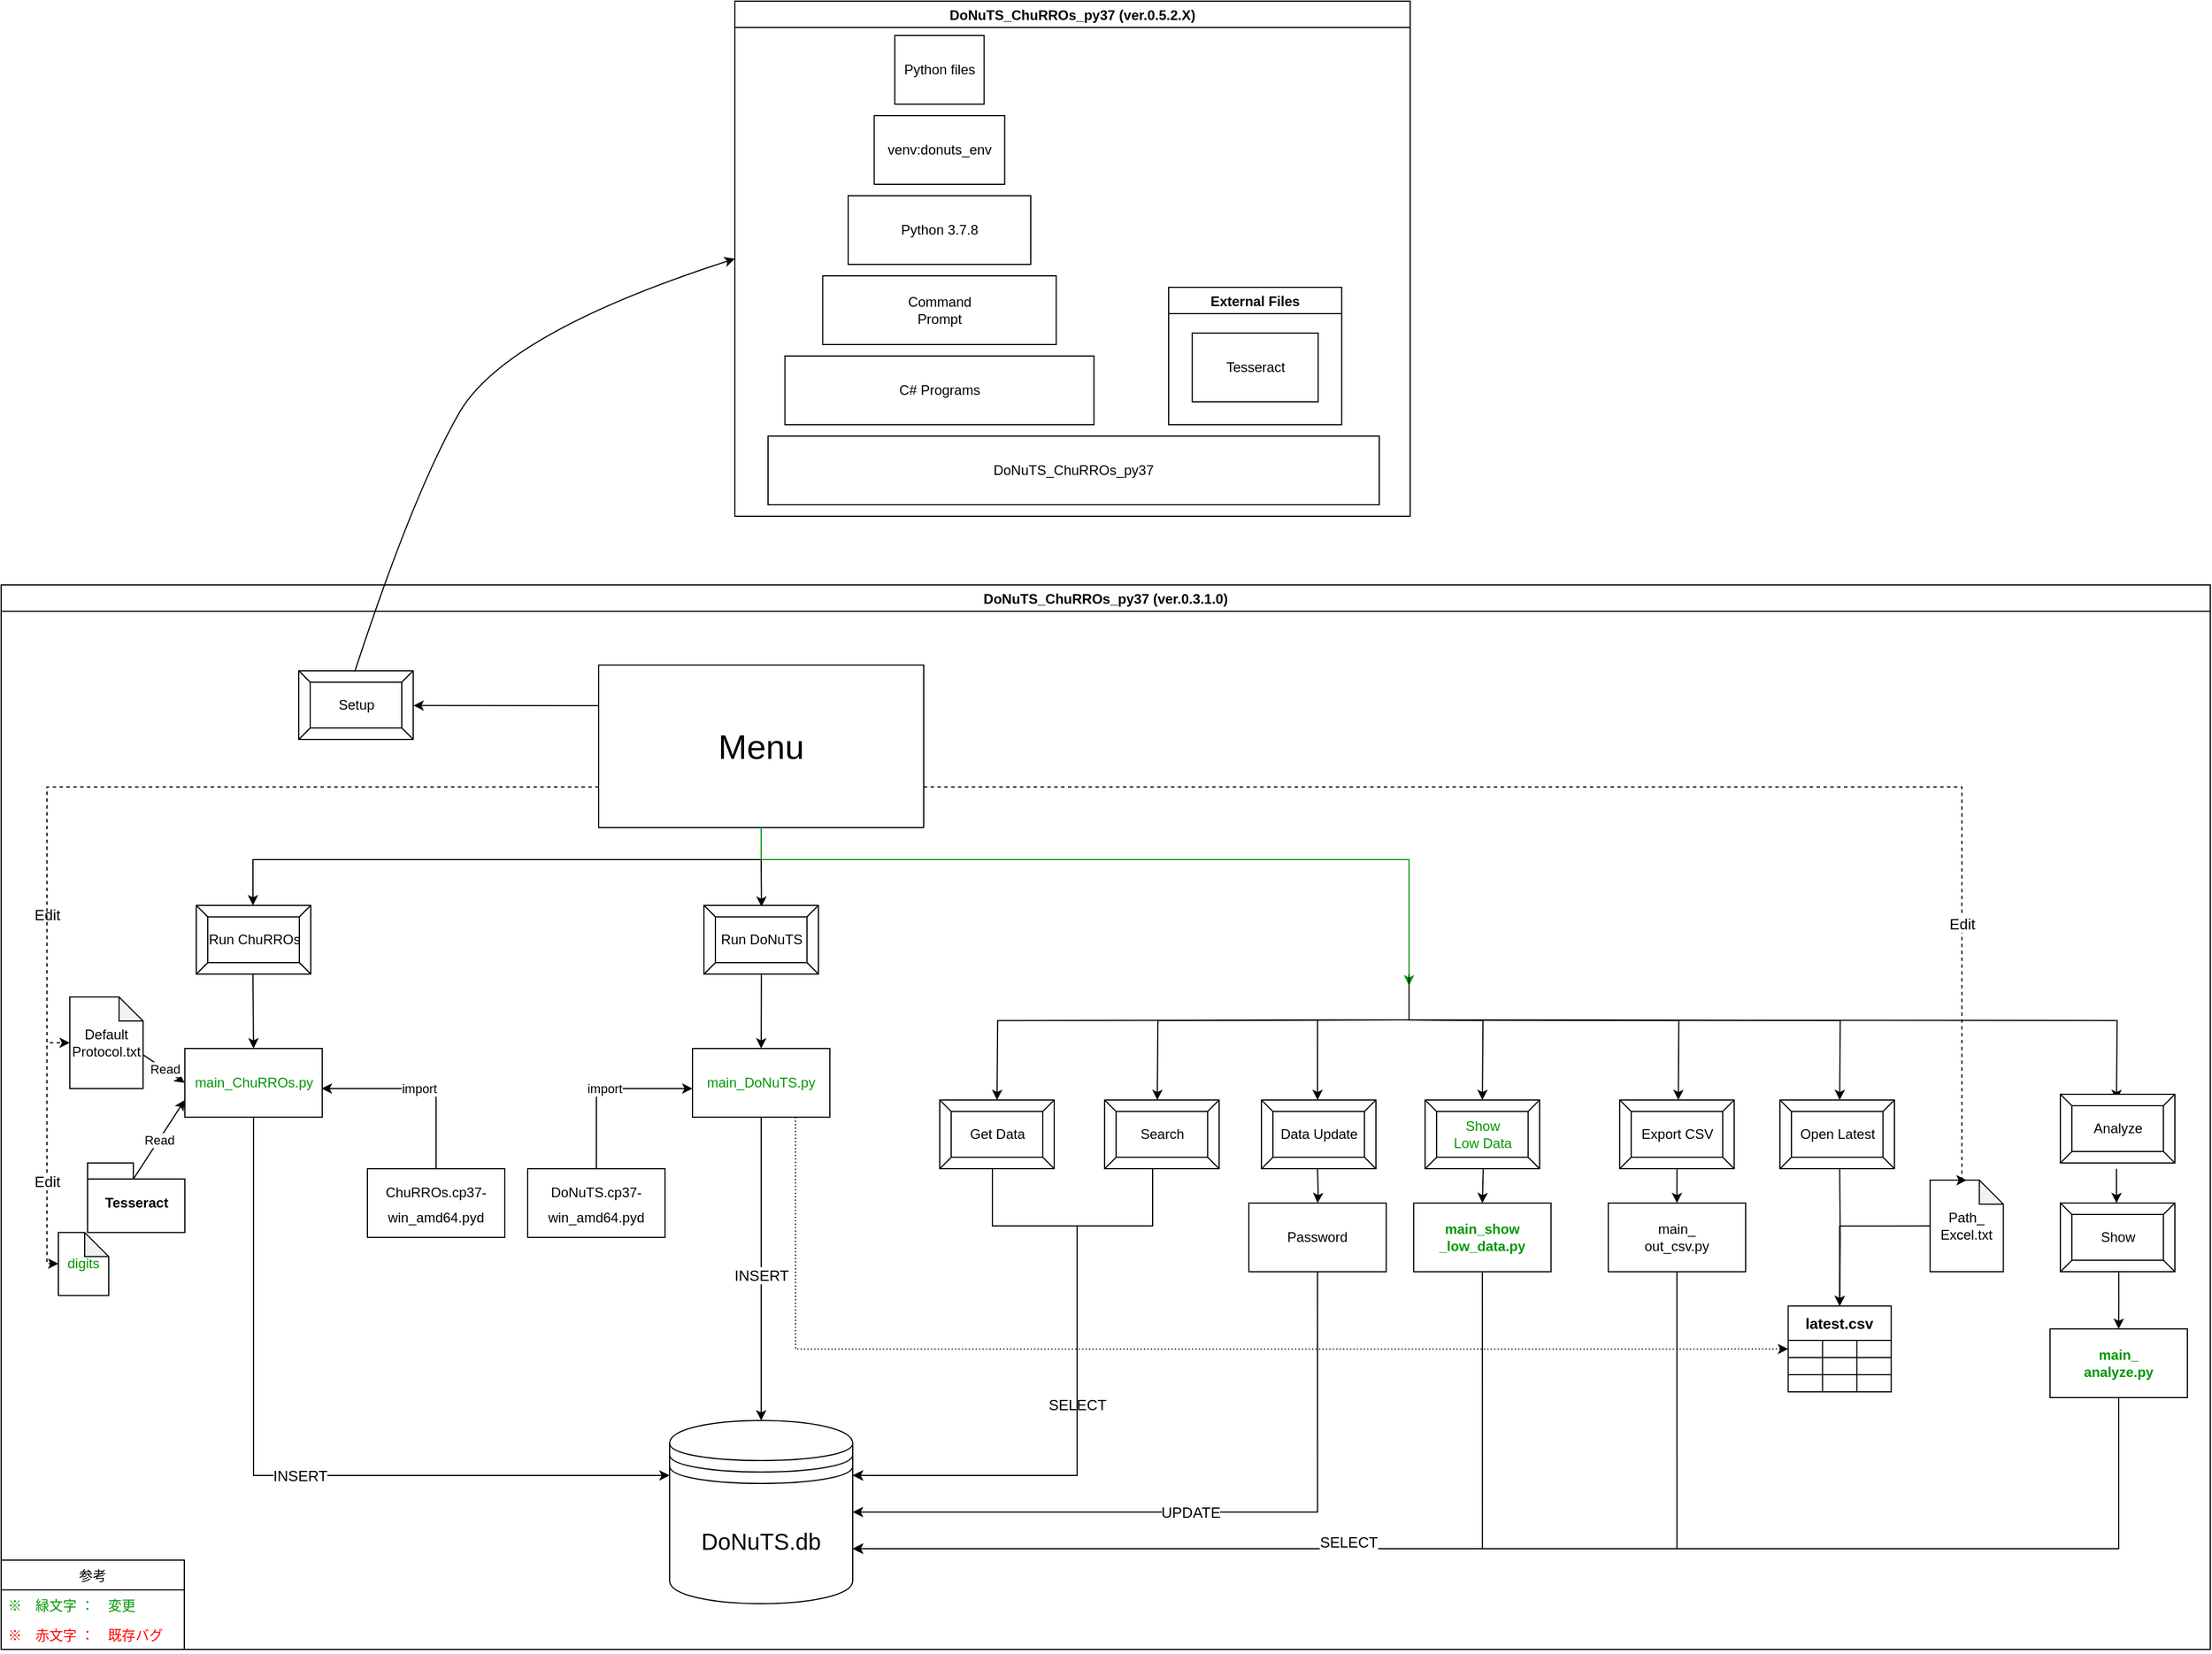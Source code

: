 <mxfile version="14.6.13" type="device"><diagram id="hFtA8oF1jo5b9-ZQdHIC" name="ページ1"><mxGraphModel dx="1913" dy="2015" grid="1" gridSize="10" guides="1" tooltips="1" connect="1" arrows="1" fold="1" page="1" pageScale="1" pageWidth="827" pageHeight="1169" math="0" shadow="0"><root><mxCell id="0"/><mxCell id="1" parent="0"/><mxCell id="qu4cTeqrcuANkq5eeZUC-40" value="" style="edgeStyle=orthogonalEdgeStyle;rounded=0;orthogonalLoop=1;jettySize=auto;html=1;entryX=0.503;entryY=0.019;entryDx=0;entryDy=0;entryPerimeter=0;" parent="1" source="qu4cTeqrcuANkq5eeZUC-38" target="I3XVPHtXzccxUveF5Yrp-20" edge="1"><mxGeometry relative="1" as="geometry"><mxPoint x="414" y="260.0" as="targetPoint"/></mxGeometry></mxCell><mxCell id="qu4cTeqrcuANkq5eeZUC-38" value="&lt;font style=&quot;font-size: 30px&quot;&gt;Menu&lt;/font&gt;" style="rounded=0;whiteSpace=wrap;html=1;" parent="1" vertex="1"><mxGeometry x="272" y="50" width="284" height="142" as="geometry"/></mxCell><mxCell id="qu4cTeqrcuANkq5eeZUC-46" value="" style="edgeStyle=orthogonalEdgeStyle;rounded=0;orthogonalLoop=1;jettySize=auto;html=1;exitX=0.5;exitY=1;exitDx=0;exitDy=0;entryX=0.5;entryY=0;entryDx=0;entryDy=0;" parent="1" source="qu4cTeqrcuANkq5eeZUC-38" edge="1"><mxGeometry relative="1" as="geometry"><mxPoint x="424" y="202" as="sourcePoint"/><mxPoint x="-30" y="260" as="targetPoint"/><Array as="points"><mxPoint x="414" y="220"/><mxPoint x="-30" y="220"/></Array></mxGeometry></mxCell><mxCell id="qu4cTeqrcuANkq5eeZUC-67" value="" style="endArrow=classic;html=1;entryX=1;entryY=0.5;entryDx=0;entryDy=0;exitX=0.5;exitY=0;exitDx=0;exitDy=0;" parent="1" edge="1" source="bf3kpD7uIWwkrgUxYXir-3"><mxGeometry relative="1" as="geometry"><mxPoint x="140" y="420" as="sourcePoint"/><mxPoint x="30" y="420.0" as="targetPoint"/><Array as="points"><mxPoint x="130" y="420"/></Array></mxGeometry></mxCell><mxCell id="qu4cTeqrcuANkq5eeZUC-68" value="import" style="edgeLabel;resizable=0;html=1;align=center;verticalAlign=middle;" parent="qu4cTeqrcuANkq5eeZUC-67" connectable="0" vertex="1"><mxGeometry relative="1" as="geometry"/></mxCell><mxCell id="qu4cTeqrcuANkq5eeZUC-72" value="" style="endArrow=classic;html=1;entryX=0;entryY=0.5;entryDx=0;entryDy=0;" parent="1" edge="1"><mxGeometry relative="1" as="geometry"><mxPoint x="270" y="490" as="sourcePoint"/><mxPoint x="354" y="420" as="targetPoint"/><Array as="points"><mxPoint x="270" y="420"/></Array></mxGeometry></mxCell><mxCell id="qu4cTeqrcuANkq5eeZUC-73" value="import" style="edgeLabel;resizable=0;html=1;align=center;verticalAlign=middle;" parent="qu4cTeqrcuANkq5eeZUC-72" connectable="0" vertex="1"><mxGeometry relative="1" as="geometry"/></mxCell><mxCell id="qu4cTeqrcuANkq5eeZUC-74" value="" style="endArrow=classic;html=1;exitX=0.5;exitY=1;exitDx=0;exitDy=0;entryX=0.5;entryY=0;entryDx=0;entryDy=0;" parent="1" target="I3XVPHtXzccxUveF5Yrp-1" edge="1"><mxGeometry width="50" height="50" relative="1" as="geometry"><mxPoint x="-30" y="320" as="sourcePoint"/><mxPoint x="-30" y="350.0" as="targetPoint"/></mxGeometry></mxCell><mxCell id="qu4cTeqrcuANkq5eeZUC-85" value="" style="edgeStyle=orthogonalEdgeStyle;rounded=0;orthogonalLoop=1;jettySize=auto;html=1;" parent="1" target="qu4cTeqrcuANkq5eeZUC-84" edge="1"><mxGeometry relative="1" as="geometry"><mxPoint x="900.06" y="490.06" as="sourcePoint"/></mxGeometry></mxCell><mxCell id="qu4cTeqrcuANkq5eeZUC-84" value="Password" style="rounded=0;whiteSpace=wrap;html=1;" parent="1" vertex="1"><mxGeometry x="840.06" y="520.06" width="120" height="60" as="geometry"/></mxCell><mxCell id="qu4cTeqrcuANkq5eeZUC-89" value="&lt;font style=&quot;font-size: 20px&quot;&gt;DoNuTS.db&lt;/font&gt;" style="shape=datastore;whiteSpace=wrap;html=1;" parent="1" vertex="1"><mxGeometry x="334" y="710" width="160" height="160" as="geometry"/></mxCell><mxCell id="qu4cTeqrcuANkq5eeZUC-94" value="" style="edgeStyle=orthogonalEdgeStyle;rounded=0;orthogonalLoop=1;jettySize=auto;html=1;exitX=0.5;exitY=1;exitDx=0;exitDy=0;entryX=0;entryY=0.3;entryDx=0;entryDy=0;" parent="1" source="I3XVPHtXzccxUveF5Yrp-1" target="qu4cTeqrcuANkq5eeZUC-89" edge="1"><mxGeometry relative="1" as="geometry"><mxPoint x="-30" y="570.0" as="sourcePoint"/><mxPoint x="80" y="798" as="targetPoint"/></mxGeometry></mxCell><mxCell id="qu4cTeqrcuANkq5eeZUC-95" value="INSERT" style="edgeLabel;html=1;align=center;verticalAlign=middle;resizable=0;points=[];fontSize=13;" parent="qu4cTeqrcuANkq5eeZUC-94" vertex="1" connectable="0"><mxGeometry x="0.043" relative="1" as="geometry"><mxPoint as="offset"/></mxGeometry></mxCell><mxCell id="qu4cTeqrcuANkq5eeZUC-96" value="" style="edgeStyle=orthogonalEdgeStyle;rounded=0;orthogonalLoop=1;jettySize=auto;html=1;exitX=0.5;exitY=1;exitDx=0;exitDy=0;entryX=0.5;entryY=0;entryDx=0;entryDy=0;" parent="1" source="I3XVPHtXzccxUveF5Yrp-8" target="qu4cTeqrcuANkq5eeZUC-89" edge="1"><mxGeometry relative="1" as="geometry"><mxPoint x="414" y="460" as="sourcePoint"/><mxPoint x="344" y="768" as="targetPoint"/></mxGeometry></mxCell><mxCell id="qu4cTeqrcuANkq5eeZUC-97" value="INSERT" style="edgeLabel;html=1;align=center;verticalAlign=middle;resizable=0;points=[];fontSize=13;" parent="qu4cTeqrcuANkq5eeZUC-96" vertex="1" connectable="0"><mxGeometry x="0.043" relative="1" as="geometry"><mxPoint as="offset"/></mxGeometry></mxCell><mxCell id="qu4cTeqrcuANkq5eeZUC-104" value="" style="group" parent="1" vertex="1" connectable="0"><mxGeometry x="616" y="540" width="140" height="218" as="geometry"/></mxCell><mxCell id="qu4cTeqrcuANkq5eeZUC-98" value="" style="edgeStyle=orthogonalEdgeStyle;rounded=0;orthogonalLoop=1;jettySize=auto;html=1;exitX=0.5;exitY=1;exitDx=0;exitDy=0;entryX=1;entryY=0.3;entryDx=0;entryDy=0;" parent="qu4cTeqrcuANkq5eeZUC-104" target="qu4cTeqrcuANkq5eeZUC-89" edge="1"><mxGeometry relative="1" as="geometry"><mxPoint y="-52.742" as="sourcePoint"/><mxPoint x="-0.5" y="166.528" as="targetPoint"/><Array as="points"><mxPoint/><mxPoint x="74"/><mxPoint x="74" y="218"/></Array></mxGeometry></mxCell><mxCell id="qu4cTeqrcuANkq5eeZUC-99" value="SELECT" style="edgeLabel;html=1;align=center;verticalAlign=middle;resizable=0;points=[];fontSize=13;" parent="qu4cTeqrcuANkq5eeZUC-98" vertex="1" connectable="0"><mxGeometry x="0.043" relative="1" as="geometry"><mxPoint as="offset"/></mxGeometry></mxCell><mxCell id="qu4cTeqrcuANkq5eeZUC-102" value="" style="edgeStyle=orthogonalEdgeStyle;rounded=0;orthogonalLoop=1;jettySize=auto;html=1;exitX=0.5;exitY=1;exitDx=0;exitDy=0;entryX=1;entryY=0.3;entryDx=0;entryDy=0;" parent="qu4cTeqrcuANkq5eeZUC-104" target="qu4cTeqrcuANkq5eeZUC-89" edge="1"><mxGeometry relative="1" as="geometry"><mxPoint x="140" y="-52.742" as="sourcePoint"/><mxPoint x="-112" y="225.569" as="targetPoint"/><Array as="points"><mxPoint x="140"/><mxPoint x="74"/><mxPoint x="74" y="218"/></Array></mxGeometry></mxCell><mxCell id="qu4cTeqrcuANkq5eeZUC-105" value="" style="edgeStyle=orthogonalEdgeStyle;rounded=0;orthogonalLoop=1;jettySize=auto;html=1;exitX=0.5;exitY=1;exitDx=0;exitDy=0;entryX=1;entryY=0.5;entryDx=0;entryDy=0;" parent="1" source="qu4cTeqrcuANkq5eeZUC-84" target="qu4cTeqrcuANkq5eeZUC-89" edge="1"><mxGeometry relative="1" as="geometry"><mxPoint x="895.5" y="520" as="sourcePoint"/><mxPoint x="895.5" y="770" as="targetPoint"/></mxGeometry></mxCell><mxCell id="qu4cTeqrcuANkq5eeZUC-106" value="UPDATE" style="edgeLabel;html=1;align=center;verticalAlign=middle;resizable=0;points=[];fontSize=13;" parent="qu4cTeqrcuANkq5eeZUC-105" vertex="1" connectable="0"><mxGeometry x="0.043" relative="1" as="geometry"><mxPoint as="offset"/></mxGeometry></mxCell><mxCell id="qu4cTeqrcuANkq5eeZUC-115" value="latest.csv" style="shape=table;html=1;whiteSpace=wrap;startSize=30;container=1;collapsible=0;childLayout=tableLayout;fontStyle=1;align=center;fontSize=13;" parent="1" vertex="1"><mxGeometry x="1311.24" y="610.06" width="90" height="75" as="geometry"/></mxCell><mxCell id="qu4cTeqrcuANkq5eeZUC-116" value="" style="shape=partialRectangle;html=1;whiteSpace=wrap;collapsible=0;dropTarget=0;pointerEvents=0;fillColor=none;top=0;left=0;bottom=0;right=0;points=[[0,0.5],[1,0.5]];portConstraint=eastwest;" parent="qu4cTeqrcuANkq5eeZUC-115" vertex="1"><mxGeometry y="30" width="90" height="15" as="geometry"/></mxCell><mxCell id="qu4cTeqrcuANkq5eeZUC-117" value="" style="shape=partialRectangle;html=1;whiteSpace=wrap;connectable=0;fillColor=none;top=0;left=0;bottom=0;right=0;overflow=hidden;" parent="qu4cTeqrcuANkq5eeZUC-116" vertex="1"><mxGeometry width="30" height="15" as="geometry"/></mxCell><mxCell id="qu4cTeqrcuANkq5eeZUC-118" value="" style="shape=partialRectangle;html=1;whiteSpace=wrap;connectable=0;fillColor=none;top=0;left=0;bottom=0;right=0;overflow=hidden;" parent="qu4cTeqrcuANkq5eeZUC-116" vertex="1"><mxGeometry x="30" width="30" height="15" as="geometry"/></mxCell><mxCell id="qu4cTeqrcuANkq5eeZUC-119" value="" style="shape=partialRectangle;html=1;whiteSpace=wrap;connectable=0;fillColor=none;top=0;left=0;bottom=0;right=0;overflow=hidden;" parent="qu4cTeqrcuANkq5eeZUC-116" vertex="1"><mxGeometry x="60" width="30" height="15" as="geometry"/></mxCell><mxCell id="qu4cTeqrcuANkq5eeZUC-120" value="" style="shape=partialRectangle;html=1;whiteSpace=wrap;collapsible=0;dropTarget=0;pointerEvents=0;fillColor=none;top=0;left=0;bottom=0;right=0;points=[[0,0.5],[1,0.5]];portConstraint=eastwest;" parent="qu4cTeqrcuANkq5eeZUC-115" vertex="1"><mxGeometry y="45" width="90" height="15" as="geometry"/></mxCell><mxCell id="qu4cTeqrcuANkq5eeZUC-121" value="" style="shape=partialRectangle;html=1;whiteSpace=wrap;connectable=0;fillColor=none;top=0;left=0;bottom=0;right=0;overflow=hidden;" parent="qu4cTeqrcuANkq5eeZUC-120" vertex="1"><mxGeometry width="30" height="15" as="geometry"/></mxCell><mxCell id="qu4cTeqrcuANkq5eeZUC-122" value="" style="shape=partialRectangle;html=1;whiteSpace=wrap;connectable=0;fillColor=none;top=0;left=0;bottom=0;right=0;overflow=hidden;" parent="qu4cTeqrcuANkq5eeZUC-120" vertex="1"><mxGeometry x="30" width="30" height="15" as="geometry"/></mxCell><mxCell id="qu4cTeqrcuANkq5eeZUC-123" value="" style="shape=partialRectangle;html=1;whiteSpace=wrap;connectable=0;fillColor=none;top=0;left=0;bottom=0;right=0;overflow=hidden;" parent="qu4cTeqrcuANkq5eeZUC-120" vertex="1"><mxGeometry x="60" width="30" height="15" as="geometry"/></mxCell><mxCell id="qu4cTeqrcuANkq5eeZUC-124" value="" style="shape=partialRectangle;html=1;whiteSpace=wrap;collapsible=0;dropTarget=0;pointerEvents=0;fillColor=none;top=0;left=0;bottom=0;right=0;points=[[0,0.5],[1,0.5]];portConstraint=eastwest;" parent="qu4cTeqrcuANkq5eeZUC-115" vertex="1"><mxGeometry y="60" width="90" height="15" as="geometry"/></mxCell><mxCell id="qu4cTeqrcuANkq5eeZUC-125" value="" style="shape=partialRectangle;html=1;whiteSpace=wrap;connectable=0;fillColor=none;top=0;left=0;bottom=0;right=0;overflow=hidden;" parent="qu4cTeqrcuANkq5eeZUC-124" vertex="1"><mxGeometry width="30" height="15" as="geometry"/></mxCell><mxCell id="qu4cTeqrcuANkq5eeZUC-126" value="" style="shape=partialRectangle;html=1;whiteSpace=wrap;connectable=0;fillColor=none;top=0;left=0;bottom=0;right=0;overflow=hidden;" parent="qu4cTeqrcuANkq5eeZUC-124" vertex="1"><mxGeometry x="30" width="30" height="15" as="geometry"/></mxCell><mxCell id="qu4cTeqrcuANkq5eeZUC-127" value="" style="shape=partialRectangle;html=1;whiteSpace=wrap;connectable=0;fillColor=none;top=0;left=0;bottom=0;right=0;overflow=hidden;" parent="qu4cTeqrcuANkq5eeZUC-124" vertex="1"><mxGeometry x="60" width="30" height="15" as="geometry"/></mxCell><mxCell id="qu4cTeqrcuANkq5eeZUC-135" value="" style="edgeStyle=orthogonalEdgeStyle;rounded=0;orthogonalLoop=1;jettySize=auto;html=1;dashed=1;dashPattern=1 2;entryX=0;entryY=0.5;entryDx=0;entryDy=0;exitX=0.75;exitY=1;exitDx=0;exitDy=0;" parent="1" source="I3XVPHtXzccxUveF5Yrp-8" target="qu4cTeqrcuANkq5eeZUC-116" edge="1"><mxGeometry relative="1" as="geometry"><mxPoint x="470" y="460" as="sourcePoint"/><mxPoint x="1040" y="600" as="targetPoint"/><Array as="points"><mxPoint x="444" y="648"/></Array></mxGeometry></mxCell><mxCell id="qu4cTeqrcuANkq5eeZUC-139" value="" style="edgeStyle=orthogonalEdgeStyle;rounded=0;orthogonalLoop=1;jettySize=auto;html=1;exitX=0.5;exitY=1;exitDx=0;exitDy=0;entryX=0.5;entryY=0;entryDx=0;entryDy=0;" parent="1" target="qu4cTeqrcuANkq5eeZUC-115" edge="1"><mxGeometry relative="1" as="geometry"><mxPoint x="1356.24" y="490.06" as="sourcePoint"/><mxPoint x="1356.24" y="580.06" as="targetPoint"/></mxGeometry></mxCell><mxCell id="qu4cTeqrcuANkq5eeZUC-141" value="Path_&lt;br&gt;Excel.txt" style="shape=note;whiteSpace=wrap;html=1;backgroundOutline=1;darkOpacity=0.05;size=21;" parent="1" vertex="1"><mxGeometry x="1435.24" y="500.06" width="64" height="80" as="geometry"/></mxCell><mxCell id="qu4cTeqrcuANkq5eeZUC-142" value="" style="edgeStyle=orthogonalEdgeStyle;rounded=0;orthogonalLoop=1;jettySize=auto;html=1;exitX=0;exitY=0.5;exitDx=0;exitDy=0;entryX=0.5;entryY=0;entryDx=0;entryDy=0;exitPerimeter=0;" parent="1" source="qu4cTeqrcuANkq5eeZUC-141" target="qu4cTeqrcuANkq5eeZUC-115" edge="1"><mxGeometry relative="1" as="geometry"><mxPoint x="1366.24" y="500.06" as="sourcePoint"/><mxPoint x="1366.24" y="597.06" as="targetPoint"/><Array as="points"><mxPoint x="1356.24" y="540.06"/></Array></mxGeometry></mxCell><mxCell id="qu4cTeqrcuANkq5eeZUC-146" value="" style="edgeStyle=orthogonalEdgeStyle;rounded=0;orthogonalLoop=1;jettySize=auto;html=1;exitX=0.5;exitY=1;exitDx=0;exitDy=0;entryX=0.5;entryY=0;entryDx=0;entryDy=0;" parent="1" target="I3XVPHtXzccxUveF5Yrp-10" edge="1"><mxGeometry relative="1" as="geometry"><mxPoint x="1215.24" y="490.06" as="sourcePoint"/><mxPoint x="1284.06" y="510.06" as="targetPoint"/></mxGeometry></mxCell><mxCell id="qu4cTeqrcuANkq5eeZUC-155" value="" style="edgeStyle=orthogonalEdgeStyle;rounded=0;orthogonalLoop=1;jettySize=auto;html=1;exitX=0.5;exitY=1;exitDx=0;exitDy=0;entryX=0.5;entryY=0;entryDx=0;entryDy=0;" parent="1" target="I3XVPHtXzccxUveF5Yrp-9" edge="1"><mxGeometry relative="1" as="geometry"><mxPoint x="1044.82" y="490.06" as="sourcePoint"/><mxPoint x="1064.06" y="510.06" as="targetPoint"/></mxGeometry></mxCell><mxCell id="qu4cTeqrcuANkq5eeZUC-158" value="" style="group" parent="1" vertex="1" connectable="0"><mxGeometry x="1041" y="822" width="170" as="geometry"/></mxCell><mxCell id="qu4cTeqrcuANkq5eeZUC-161" value="" style="edgeStyle=orthogonalEdgeStyle;rounded=0;orthogonalLoop=1;jettySize=auto;html=1;exitX=0.5;exitY=1;exitDx=0;exitDy=0;strokeColor=#009605;" parent="1" source="qu4cTeqrcuANkq5eeZUC-38" edge="1"><mxGeometry relative="1" as="geometry"><mxPoint x="424" y="202" as="sourcePoint"/><mxPoint x="980" y="330" as="targetPoint"/><Array as="points"><mxPoint x="414" y="220"/><mxPoint x="980" y="220"/></Array></mxGeometry></mxCell><mxCell id="qu4cTeqrcuANkq5eeZUC-162" value="" style="edgeStyle=orthogonalEdgeStyle;rounded=0;orthogonalLoop=1;jettySize=auto;html=1;exitX=0.5;exitY=1;exitDx=0;exitDy=0;entryX=0.5;entryY=0;entryDx=0;entryDy=0;" parent="1" edge="1"><mxGeometry relative="1" as="geometry"><mxPoint x="974.06" y="360.06" as="sourcePoint"/><mxPoint x="620.06" y="430.06" as="targetPoint"/></mxGeometry></mxCell><mxCell id="qu4cTeqrcuANkq5eeZUC-163" value="" style="edgeStyle=orthogonalEdgeStyle;rounded=0;orthogonalLoop=1;jettySize=auto;html=1;exitX=0.5;exitY=1;exitDx=0;exitDy=0;entryX=0.5;entryY=0;entryDx=0;entryDy=0;" parent="1" edge="1"><mxGeometry relative="1" as="geometry"><mxPoint x="974.06" y="360.06" as="sourcePoint"/><mxPoint x="760.06" y="430.06" as="targetPoint"/></mxGeometry></mxCell><mxCell id="qu4cTeqrcuANkq5eeZUC-164" value="" style="edgeStyle=orthogonalEdgeStyle;rounded=0;orthogonalLoop=1;jettySize=auto;html=1;exitX=0.5;exitY=1;exitDx=0;exitDy=0;entryX=0.5;entryY=0;entryDx=0;entryDy=0;exitPerimeter=0;" parent="1" edge="1"><mxGeometry relative="1" as="geometry"><mxPoint x="980" y="320" as="sourcePoint"/><mxPoint x="900.06" y="430.06" as="targetPoint"/><Array as="points"><mxPoint x="980" y="360"/><mxPoint x="900" y="360"/></Array></mxGeometry></mxCell><mxCell id="qu4cTeqrcuANkq5eeZUC-165" value="" style="edgeStyle=orthogonalEdgeStyle;rounded=0;orthogonalLoop=1;jettySize=auto;html=1;exitX=0.5;exitY=1;exitDx=0;exitDy=0;" parent="1" edge="1"><mxGeometry relative="1" as="geometry"><mxPoint x="974.06" y="360.06" as="sourcePoint"/><mxPoint x="1044.06" y="430.06" as="targetPoint"/></mxGeometry></mxCell><mxCell id="qu4cTeqrcuANkq5eeZUC-166" value="" style="edgeStyle=orthogonalEdgeStyle;rounded=0;orthogonalLoop=1;jettySize=auto;html=1;exitX=0.5;exitY=1;exitDx=0;exitDy=0;entryX=0.5;entryY=0;entryDx=0;entryDy=0;" parent="1" edge="1"><mxGeometry relative="1" as="geometry"><mxPoint x="974.06" y="360.06" as="sourcePoint"/><mxPoint x="1215.24" y="430.06" as="targetPoint"/></mxGeometry></mxCell><mxCell id="qu4cTeqrcuANkq5eeZUC-167" value="" style="edgeStyle=orthogonalEdgeStyle;rounded=0;orthogonalLoop=1;jettySize=auto;html=1;exitX=0.5;exitY=1;exitDx=0;exitDy=0;entryX=0.5;entryY=0;entryDx=0;entryDy=0;" parent="1" edge="1"><mxGeometry relative="1" as="geometry"><mxPoint x="974.06" y="360.06" as="sourcePoint"/><mxPoint x="1356.24" y="430.06" as="targetPoint"/></mxGeometry></mxCell><mxCell id="qu4cTeqrcuANkq5eeZUC-168" value="" style="edgeStyle=orthogonalEdgeStyle;rounded=0;orthogonalLoop=1;jettySize=auto;html=1;exitX=0.5;exitY=1;exitDx=0;exitDy=0;entryX=0.5;entryY=0;entryDx=0;entryDy=0;" parent="1" edge="1"><mxGeometry relative="1" as="geometry"><mxPoint x="974.06" y="360.06" as="sourcePoint"/><mxPoint x="1598.06" y="430.06" as="targetPoint"/></mxGeometry></mxCell><mxCell id="qu4cTeqrcuANkq5eeZUC-171" value="" style="edgeStyle=orthogonalEdgeStyle;rounded=0;orthogonalLoop=1;jettySize=auto;html=1;exitX=0.5;exitY=1;exitDx=0;exitDy=0;entryX=1;entryY=0.7;entryDx=0;entryDy=0;startArrow=none;" parent="1" source="bf3kpD7uIWwkrgUxYXir-4" target="qu4cTeqrcuANkq5eeZUC-89" edge="1"><mxGeometry relative="1" as="geometry"><mxPoint x="1593.5" y="520" as="sourcePoint"/><mxPoint x="1192" y="790" as="targetPoint"/><Array as="points"/></mxGeometry></mxCell><mxCell id="qu4cTeqrcuANkq5eeZUC-173" value="" style="edgeStyle=orthogonalEdgeStyle;rounded=0;orthogonalLoop=1;jettySize=auto;html=1;exitX=0.5;exitY=1;exitDx=0;exitDy=0;entryX=0.5;entryY=0;entryDx=0;entryDy=0;" parent="1" edge="1"><mxGeometry relative="1" as="geometry"><mxPoint x="1598.06" y="490.06" as="sourcePoint"/><mxPoint x="1598.06" y="520.06" as="targetPoint"/></mxGeometry></mxCell><mxCell id="qu4cTeqrcuANkq5eeZUC-174" value="" style="edgeStyle=orthogonalEdgeStyle;rounded=0;orthogonalLoop=1;jettySize=auto;html=1;exitX=0;exitY=0.75;exitDx=0;exitDy=0;entryX=0;entryY=0.5;entryDx=0;entryDy=0;entryPerimeter=0;dashed=1;" parent="1" source="qu4cTeqrcuANkq5eeZUC-38" target="I3XVPHtXzccxUveF5Yrp-3" edge="1"><mxGeometry relative="1" as="geometry"><mxPoint x="424" y="202" as="sourcePoint"/><mxPoint x="-120" y="520.71" as="targetPoint"/><Array as="points"><mxPoint x="-210" y="157"/><mxPoint x="-210" y="380"/></Array></mxGeometry></mxCell><mxCell id="qu4cTeqrcuANkq5eeZUC-175" value="Edit" style="edgeLabel;html=1;align=center;verticalAlign=middle;resizable=0;points=[];fontSize=13;" parent="qu4cTeqrcuANkq5eeZUC-174" vertex="1" connectable="0"><mxGeometry x="0.636" relative="1" as="geometry"><mxPoint as="offset"/></mxGeometry></mxCell><mxCell id="qu4cTeqrcuANkq5eeZUC-176" value="" style="edgeStyle=orthogonalEdgeStyle;rounded=0;orthogonalLoop=1;jettySize=auto;html=1;exitX=1;exitY=0.75;exitDx=0;exitDy=0;entryX=0.5;entryY=0;entryDx=0;entryDy=0;entryPerimeter=0;dashed=1;" parent="1" source="qu4cTeqrcuANkq5eeZUC-38" target="qu4cTeqrcuANkq5eeZUC-141" edge="1"><mxGeometry relative="1" as="geometry"><mxPoint x="282" y="131" as="sourcePoint"/><mxPoint x="-110" y="530.71" as="targetPoint"/><Array as="points"><mxPoint x="1463" y="157"/><mxPoint x="1463" y="500"/></Array></mxGeometry></mxCell><mxCell id="qu4cTeqrcuANkq5eeZUC-177" value="Edit" style="edgeLabel;html=1;align=center;verticalAlign=middle;resizable=0;points=[];fontSize=13;" parent="qu4cTeqrcuANkq5eeZUC-176" vertex="1" connectable="0"><mxGeometry x="0.636" relative="1" as="geometry"><mxPoint as="offset"/></mxGeometry></mxCell><mxCell id="qu4cTeqrcuANkq5eeZUC-182" value="DoNuTS_ChuRROs_py37 (ver.0.3.1.0)" style="swimlane;" parent="1" vertex="1"><mxGeometry x="-250" y="-20" width="1930" height="930" as="geometry"/></mxCell><mxCell id="I3XVPHtXzccxUveF5Yrp-1" value="&lt;font color=&quot;#009605&quot;&gt;main_ChuRROs.py&lt;/font&gt;" style="rounded=0;whiteSpace=wrap;html=1;" parent="qu4cTeqrcuANkq5eeZUC-182" vertex="1"><mxGeometry x="160.5" y="405" width="120" height="60" as="geometry"/></mxCell><mxCell id="I3XVPHtXzccxUveF5Yrp-2" value="Tesseract" style="shape=folder;fontStyle=1;spacingTop=10;tabWidth=40;tabHeight=14;tabPosition=left;html=1;" parent="qu4cTeqrcuANkq5eeZUC-182" vertex="1"><mxGeometry x="75.5" y="505.06" width="85" height="60.71" as="geometry"/></mxCell><mxCell id="I3XVPHtXzccxUveF5Yrp-3" value="Default&lt;br&gt;Protocol.txt" style="shape=note;whiteSpace=wrap;html=1;backgroundOutline=1;darkOpacity=0.05;size=21;" parent="qu4cTeqrcuANkq5eeZUC-182" vertex="1"><mxGeometry x="60" y="360" width="64" height="80" as="geometry"/></mxCell><mxCell id="I3XVPHtXzccxUveF5Yrp-4" value="" style="endArrow=classic;html=1;exitX=0;exitY=0;exitDx=64;exitDy=50.5;exitPerimeter=0;entryX=0;entryY=0.5;entryDx=0;entryDy=0;" parent="qu4cTeqrcuANkq5eeZUC-182" source="I3XVPHtXzccxUveF5Yrp-3" target="I3XVPHtXzccxUveF5Yrp-1" edge="1"><mxGeometry relative="1" as="geometry"><mxPoint x="501.5" y="175" as="sourcePoint"/><mxPoint x="150" y="380" as="targetPoint"/></mxGeometry></mxCell><mxCell id="I3XVPHtXzccxUveF5Yrp-5" value="Read" style="edgeLabel;resizable=0;html=1;align=center;verticalAlign=middle;" parent="I3XVPHtXzccxUveF5Yrp-4" connectable="0" vertex="1"><mxGeometry relative="1" as="geometry"/></mxCell><mxCell id="I3XVPHtXzccxUveF5Yrp-6" value="" style="endArrow=classic;html=1;exitX=0;exitY=0;exitDx=40;exitDy=14;exitPerimeter=0;entryX=0;entryY=0.75;entryDx=0;entryDy=0;" parent="qu4cTeqrcuANkq5eeZUC-182" source="I3XVPHtXzccxUveF5Yrp-2" target="I3XVPHtXzccxUveF5Yrp-1" edge="1"><mxGeometry relative="1" as="geometry"><mxPoint x="309.5" y="155.71" as="sourcePoint"/><mxPoint x="337.5" y="125" as="targetPoint"/></mxGeometry></mxCell><mxCell id="I3XVPHtXzccxUveF5Yrp-7" value="Read" style="edgeLabel;resizable=0;html=1;align=center;verticalAlign=middle;" parent="I3XVPHtXzccxUveF5Yrp-6" connectable="0" vertex="1"><mxGeometry relative="1" as="geometry"/></mxCell><mxCell id="I3XVPHtXzccxUveF5Yrp-8" value="&lt;font color=&quot;#009605&quot;&gt;main_DoNuTS.py&lt;/font&gt;" style="rounded=0;whiteSpace=wrap;html=1;" parent="qu4cTeqrcuANkq5eeZUC-182" vertex="1"><mxGeometry x="604" y="405" width="120" height="60" as="geometry"/></mxCell><mxCell id="I3XVPHtXzccxUveF5Yrp-9" value="&lt;span style=&quot;font-weight: 700&quot;&gt;&lt;font color=&quot;#009605&quot;&gt;main_show&lt;br&gt;_low_data.py&lt;/font&gt;&lt;/span&gt;" style="rounded=0;whiteSpace=wrap;html=1;" parent="qu4cTeqrcuANkq5eeZUC-182" vertex="1"><mxGeometry x="1234.06" y="540.06" width="120" height="60" as="geometry"/></mxCell><mxCell id="I3XVPHtXzccxUveF5Yrp-10" value="main_&lt;br&gt;out_csv.py" style="rounded=0;whiteSpace=wrap;html=1;" parent="qu4cTeqrcuANkq5eeZUC-182" vertex="1"><mxGeometry x="1404.06" y="540.06" width="120" height="60" as="geometry"/></mxCell><mxCell id="I3XVPHtXzccxUveF5Yrp-20" value="&lt;span&gt;Run DoNuTS&lt;/span&gt;" style="labelPosition=center;verticalLabelPosition=middle;align=center;html=1;shape=mxgraph.basic.button;dx=10;" parent="qu4cTeqrcuANkq5eeZUC-182" vertex="1"><mxGeometry x="614" y="280" width="100" height="60" as="geometry"/></mxCell><mxCell id="qu4cTeqrcuANkq5eeZUC-42" value="" style="endArrow=classic;html=1;exitX=0.502;exitY=1.009;exitDx=0;exitDy=0;entryX=0.5;entryY=0;entryDx=0;entryDy=0;exitPerimeter=0;" parent="qu4cTeqrcuANkq5eeZUC-182" source="I3XVPHtXzccxUveF5Yrp-20" target="I3XVPHtXzccxUveF5Yrp-8" edge="1"><mxGeometry width="50" height="50" relative="1" as="geometry"><mxPoint x="664" y="340.0" as="sourcePoint"/><mxPoint x="664" y="370" as="targetPoint"/></mxGeometry></mxCell><mxCell id="I3XVPHtXzccxUveF5Yrp-23" value="&lt;span&gt;Run ChuRROs&lt;/span&gt;" style="labelPosition=center;verticalLabelPosition=middle;align=center;html=1;shape=mxgraph.basic.button;dx=10;" parent="qu4cTeqrcuANkq5eeZUC-182" vertex="1"><mxGeometry x="170.5" y="280" width="100" height="60" as="geometry"/></mxCell><mxCell id="I3XVPHtXzccxUveF5Yrp-25" value="&lt;span&gt;Get Data&lt;/span&gt;" style="labelPosition=center;verticalLabelPosition=middle;align=center;html=1;shape=mxgraph.basic.button;dx=10;" parent="qu4cTeqrcuANkq5eeZUC-182" vertex="1"><mxGeometry x="820" y="450.06" width="100" height="60" as="geometry"/></mxCell><mxCell id="I3XVPHtXzccxUveF5Yrp-26" value="&lt;span&gt;Search&lt;/span&gt;" style="labelPosition=center;verticalLabelPosition=middle;align=center;html=1;shape=mxgraph.basic.button;dx=10;" parent="qu4cTeqrcuANkq5eeZUC-182" vertex="1"><mxGeometry x="964.06" y="450.06" width="100" height="60" as="geometry"/></mxCell><mxCell id="I3XVPHtXzccxUveF5Yrp-27" value="&lt;span&gt;Data Update&lt;/span&gt;" style="labelPosition=center;verticalLabelPosition=middle;align=center;html=1;shape=mxgraph.basic.button;dx=10;" parent="qu4cTeqrcuANkq5eeZUC-182" vertex="1"><mxGeometry x="1101.06" y="450.06" width="100" height="60" as="geometry"/></mxCell><mxCell id="I3XVPHtXzccxUveF5Yrp-28" value="&lt;font color=&quot;#009605&quot;&gt;Show&lt;br&gt;Low Data&lt;/font&gt;" style="labelPosition=center;verticalLabelPosition=middle;align=center;html=1;shape=mxgraph.basic.button;dx=10;" parent="qu4cTeqrcuANkq5eeZUC-182" vertex="1"><mxGeometry x="1244.06" y="450.06" width="100" height="60" as="geometry"/></mxCell><mxCell id="I3XVPHtXzccxUveF5Yrp-29" value="&lt;span&gt;Export CSV&lt;/span&gt;" style="labelPosition=center;verticalLabelPosition=middle;align=center;html=1;shape=mxgraph.basic.button;dx=10;" parent="qu4cTeqrcuANkq5eeZUC-182" vertex="1"><mxGeometry x="1414.06" y="450.06" width="100" height="60" as="geometry"/></mxCell><mxCell id="I3XVPHtXzccxUveF5Yrp-30" value="&lt;span&gt;Open Latest&lt;/span&gt;" style="labelPosition=center;verticalLabelPosition=middle;align=center;html=1;shape=mxgraph.basic.button;dx=10;" parent="qu4cTeqrcuANkq5eeZUC-182" vertex="1"><mxGeometry x="1554.06" y="450.06" width="100" height="60" as="geometry"/></mxCell><mxCell id="I3XVPHtXzccxUveF5Yrp-31" value="Analyze" style="labelPosition=center;verticalLabelPosition=middle;align=center;html=1;shape=mxgraph.basic.button;dx=10;" parent="qu4cTeqrcuANkq5eeZUC-182" vertex="1"><mxGeometry x="1799.06" y="445.06" width="100" height="60" as="geometry"/></mxCell><mxCell id="I3XVPHtXzccxUveF5Yrp-32" value="&lt;span&gt;Show&lt;/span&gt;" style="labelPosition=center;verticalLabelPosition=middle;align=center;html=1;shape=mxgraph.basic.button;dx=10;" parent="qu4cTeqrcuANkq5eeZUC-182" vertex="1"><mxGeometry x="1799.06" y="540.06" width="100" height="60" as="geometry"/></mxCell><mxCell id="I3XVPHtXzccxUveF5Yrp-40" value="Setup" style="labelPosition=center;verticalLabelPosition=middle;align=center;html=1;shape=mxgraph.basic.button;dx=10;" parent="qu4cTeqrcuANkq5eeZUC-182" vertex="1"><mxGeometry x="260" y="75" width="100" height="60" as="geometry"/></mxCell><mxCell id="Gd0_z1gk23cRVbTeshLl-2" value="&lt;font color=&quot;#009605&quot;&gt;digits&lt;/font&gt;" style="shape=note;whiteSpace=wrap;html=1;backgroundOutline=1;darkOpacity=0.05;size=21;" parent="qu4cTeqrcuANkq5eeZUC-182" vertex="1"><mxGeometry x="50" y="565.77" width="44" height="55" as="geometry"/></mxCell><mxCell id="Gd0_z1gk23cRVbTeshLl-6" value="参考" style="swimlane;fontStyle=0;childLayout=stackLayout;horizontal=1;startSize=26;horizontalStack=0;resizeParent=1;resizeParentMax=0;resizeLast=0;collapsible=1;marginBottom=0;strokeColor=#000000;" parent="qu4cTeqrcuANkq5eeZUC-182" vertex="1"><mxGeometry y="852" width="160" height="78" as="geometry"/></mxCell><mxCell id="Gd0_z1gk23cRVbTeshLl-7" value="※　緑文字 ：　変更" style="text;strokeColor=none;fillColor=none;align=left;verticalAlign=top;spacingLeft=4;spacingRight=4;overflow=hidden;rotatable=0;points=[[0,0.5],[1,0.5]];portConstraint=eastwest;fontColor=#009605;" parent="Gd0_z1gk23cRVbTeshLl-6" vertex="1"><mxGeometry y="26" width="160" height="26" as="geometry"/></mxCell><mxCell id="Gd0_z1gk23cRVbTeshLl-8" value="※　赤文字 ：　既存バグ" style="text;strokeColor=none;fillColor=none;align=left;verticalAlign=top;spacingLeft=4;spacingRight=4;overflow=hidden;rotatable=0;points=[[0,0.5],[1,0.5]];portConstraint=eastwest;fontColor=#FF0000;" parent="Gd0_z1gk23cRVbTeshLl-6" vertex="1"><mxGeometry y="52" width="160" height="26" as="geometry"/></mxCell><mxCell id="bf3kpD7uIWwkrgUxYXir-1" value="&lt;h2 id=&quot;blob-path&quot; class=&quot;breadcrumb flex-auto flex-self-center min-width-0 text-normal mx-2 width-full width-md-auto flex-order-1 flex-md-order-none mt-3 mt-md-0&quot;&gt;&lt;span class=&quot;final-path&quot; style=&quot;font-weight: normal&quot;&gt;&lt;font style=&quot;font-size: 12px&quot;&gt;DoNuTS.cp37-win_amd64.pyd&lt;/font&gt;&lt;/span&gt;&lt;/h2&gt;" style="rounded=0;whiteSpace=wrap;html=1;" vertex="1" parent="qu4cTeqrcuANkq5eeZUC-182"><mxGeometry x="460" y="510.06" width="120" height="60" as="geometry"/></mxCell><mxCell id="bf3kpD7uIWwkrgUxYXir-3" value="&lt;h2 id=&quot;blob-path&quot; class=&quot;breadcrumb flex-auto flex-self-center min-width-0 text-normal mx-2 width-full width-md-auto flex-order-1 flex-md-order-none mt-3 mt-md-0&quot;&gt;&lt;span class=&quot;final-path&quot; style=&quot;font-weight: normal&quot;&gt;&lt;font style=&quot;font-size: 12px&quot;&gt;ChuRROs.cp37-win_amd64.pyd&lt;/font&gt;&lt;/span&gt;&lt;/h2&gt;" style="rounded=0;whiteSpace=wrap;html=1;" vertex="1" parent="qu4cTeqrcuANkq5eeZUC-182"><mxGeometry x="320" y="510.06" width="120" height="60" as="geometry"/></mxCell><mxCell id="qu4cTeqrcuANkq5eeZUC-156" value="" style="edgeStyle=orthogonalEdgeStyle;rounded=0;orthogonalLoop=1;jettySize=auto;html=1;entryX=1;entryY=0.7;entryDx=0;entryDy=0;exitX=0.5;exitY=1;exitDx=0;exitDy=0;" parent="1" source="I3XVPHtXzccxUveF5Yrp-9" target="qu4cTeqrcuANkq5eeZUC-89" edge="1"><mxGeometry relative="1" as="geometry"><mxPoint x="1041.18" y="570" as="sourcePoint"/><mxPoint x="504" y="832" as="targetPoint"/><Array as="points"><mxPoint x="1044" y="822"/></Array></mxGeometry></mxCell><mxCell id="qu4cTeqrcuANkq5eeZUC-111" value="" style="edgeStyle=orthogonalEdgeStyle;rounded=0;orthogonalLoop=1;jettySize=auto;html=1;entryX=1;entryY=0.7;entryDx=0;entryDy=0;exitX=0.5;exitY=1;exitDx=0;exitDy=0;" parent="1" source="I3XVPHtXzccxUveF5Yrp-10" target="qu4cTeqrcuANkq5eeZUC-89" edge="1"><mxGeometry relative="1" as="geometry"><mxPoint x="1211.18" y="570" as="sourcePoint"/><mxPoint x="1039.5" y="810" as="targetPoint"/><Array as="points"><mxPoint x="1214" y="822"/></Array></mxGeometry></mxCell><mxCell id="qu4cTeqrcuANkq5eeZUC-112" value="SELECT" style="edgeLabel;html=1;align=center;verticalAlign=middle;resizable=0;points=[];fontSize=13;" parent="qu4cTeqrcuANkq5eeZUC-111" vertex="1" connectable="0"><mxGeometry x="0.043" relative="1" as="geometry"><mxPoint x="-28" y="-6" as="offset"/></mxGeometry></mxCell><mxCell id="I3XVPHtXzccxUveF5Yrp-19" value="DoNuTS_ChuRROs_py37 (ver.0.5.2.X)" style="swimlane;" parent="1" vertex="1"><mxGeometry x="391" y="-530" width="590" height="450" as="geometry"/></mxCell><mxCell id="Gd0_z1gk23cRVbTeshLl-1" value="" style="group" parent="I3XVPHtXzccxUveF5Yrp-19" vertex="1" connectable="0"><mxGeometry x="29" y="30" width="534" height="410" as="geometry"/></mxCell><mxCell id="I3XVPHtXzccxUveF5Yrp-17" value="Python files" style="rounded=0;whiteSpace=wrap;html=1;" parent="Gd0_z1gk23cRVbTeshLl-1" vertex="1"><mxGeometry x="110.75" width="78" height="60" as="geometry"/></mxCell><mxCell id="I3XVPHtXzccxUveF5Yrp-37" value="venv:donuts_env" style="rounded=0;whiteSpace=wrap;html=1;" parent="Gd0_z1gk23cRVbTeshLl-1" vertex="1"><mxGeometry x="92.75" y="70" width="114" height="60" as="geometry"/></mxCell><mxCell id="I3XVPHtXzccxUveF5Yrp-16" value="Python 3.7.8" style="rounded=0;whiteSpace=wrap;html=1;" parent="Gd0_z1gk23cRVbTeshLl-1" vertex="1"><mxGeometry x="70" y="140" width="159.5" height="60" as="geometry"/></mxCell><mxCell id="I3XVPHtXzccxUveF5Yrp-12" value="C# Programs" style="rounded=0;whiteSpace=wrap;html=1;" parent="Gd0_z1gk23cRVbTeshLl-1" vertex="1"><mxGeometry x="14.75" y="280" width="270" height="60" as="geometry"/></mxCell><mxCell id="I3XVPHtXzccxUveF5Yrp-11" value="DoNuTS_ChuRROs_py37" style="rounded=0;whiteSpace=wrap;html=1;" parent="Gd0_z1gk23cRVbTeshLl-1" vertex="1"><mxGeometry y="350" width="534" height="60" as="geometry"/></mxCell><mxCell id="I3XVPHtXzccxUveF5Yrp-14" value="External Files" style="swimlane;" parent="Gd0_z1gk23cRVbTeshLl-1" vertex="1"><mxGeometry x="350" y="220" width="151.18" height="120" as="geometry"/></mxCell><mxCell id="I3XVPHtXzccxUveF5Yrp-15" value="Tesseract" style="rounded=0;whiteSpace=wrap;html=1;" parent="I3XVPHtXzccxUveF5Yrp-14" vertex="1"><mxGeometry x="20.59" y="40" width="110" height="60" as="geometry"/></mxCell><mxCell id="I3XVPHtXzccxUveF5Yrp-13" value="Command&lt;br&gt;Prompt" style="rounded=0;whiteSpace=wrap;html=1;" parent="Gd0_z1gk23cRVbTeshLl-1" vertex="1"><mxGeometry x="47.75" y="210" width="204" height="60" as="geometry"/></mxCell><mxCell id="I3XVPHtXzccxUveF5Yrp-41" value="" style="endArrow=classic;html=1;exitX=0;exitY=0.25;exitDx=0;exitDy=0;entryX=1.002;entryY=0.507;entryDx=0;entryDy=0;entryPerimeter=0;" parent="1" source="qu4cTeqrcuANkq5eeZUC-38" target="I3XVPHtXzccxUveF5Yrp-40" edge="1"><mxGeometry width="50" height="50" relative="1" as="geometry"><mxPoint x="630" y="-130" as="sourcePoint"/><mxPoint x="190" y="70" as="targetPoint"/></mxGeometry></mxCell><mxCell id="I3XVPHtXzccxUveF5Yrp-42" value="" style="curved=1;endArrow=classic;html=1;exitX=0.489;exitY=0.014;exitDx=0;exitDy=0;exitPerimeter=0;entryX=0;entryY=0.5;entryDx=0;entryDy=0;" parent="1" source="I3XVPHtXzccxUveF5Yrp-40" target="I3XVPHtXzccxUveF5Yrp-19" edge="1"><mxGeometry width="50" height="50" relative="1" as="geometry"><mxPoint x="320" y="-190" as="sourcePoint"/><mxPoint x="370" y="-240" as="targetPoint"/><Array as="points"><mxPoint x="110" y="-100"/><mxPoint x="190" y="-240"/></Array></mxGeometry></mxCell><mxCell id="Gd0_z1gk23cRVbTeshLl-3" value="" style="edgeStyle=orthogonalEdgeStyle;rounded=0;orthogonalLoop=1;jettySize=auto;html=1;exitX=0;exitY=0.75;exitDx=0;exitDy=0;entryX=0;entryY=0.5;entryDx=0;entryDy=0;entryPerimeter=0;dashed=1;" parent="1" source="qu4cTeqrcuANkq5eeZUC-38" target="Gd0_z1gk23cRVbTeshLl-2" edge="1"><mxGeometry relative="1" as="geometry"><mxPoint x="252.0" y="180" as="sourcePoint"/><mxPoint x="-210" y="403.5" as="targetPoint"/><Array as="points"><mxPoint x="-210" y="157"/><mxPoint x="-210" y="573"/><mxPoint x="-200" y="573"/></Array></mxGeometry></mxCell><mxCell id="Gd0_z1gk23cRVbTeshLl-4" value="Edit" style="edgeLabel;html=1;align=center;verticalAlign=middle;resizable=0;points=[];fontSize=13;" parent="Gd0_z1gk23cRVbTeshLl-3" vertex="1" connectable="0"><mxGeometry x="0.636" relative="1" as="geometry"><mxPoint y="83" as="offset"/></mxGeometry></mxCell><mxCell id="bf3kpD7uIWwkrgUxYXir-4" value="&lt;font color=&quot;#009605&quot;&gt;&lt;b&gt;main_&lt;br&gt;analyze.py&lt;/b&gt;&lt;/font&gt;" style="rounded=0;whiteSpace=wrap;html=1;" vertex="1" parent="1"><mxGeometry x="1540" y="630" width="120" height="60" as="geometry"/></mxCell><mxCell id="bf3kpD7uIWwkrgUxYXir-5" value="" style="edgeStyle=orthogonalEdgeStyle;rounded=0;orthogonalLoop=1;jettySize=auto;html=1;exitX=0.51;exitY=0.989;exitDx=0;exitDy=0;entryX=0.5;entryY=0;entryDx=0;entryDy=0;exitPerimeter=0;" edge="1" parent="1" source="I3XVPHtXzccxUveF5Yrp-32" target="bf3kpD7uIWwkrgUxYXir-4"><mxGeometry relative="1" as="geometry"><mxPoint x="1501.18" y="620" as="sourcePoint"/><mxPoint x="1500" y="650" as="targetPoint"/><Array as="points"/></mxGeometry></mxCell></root></mxGraphModel></diagram></mxfile>